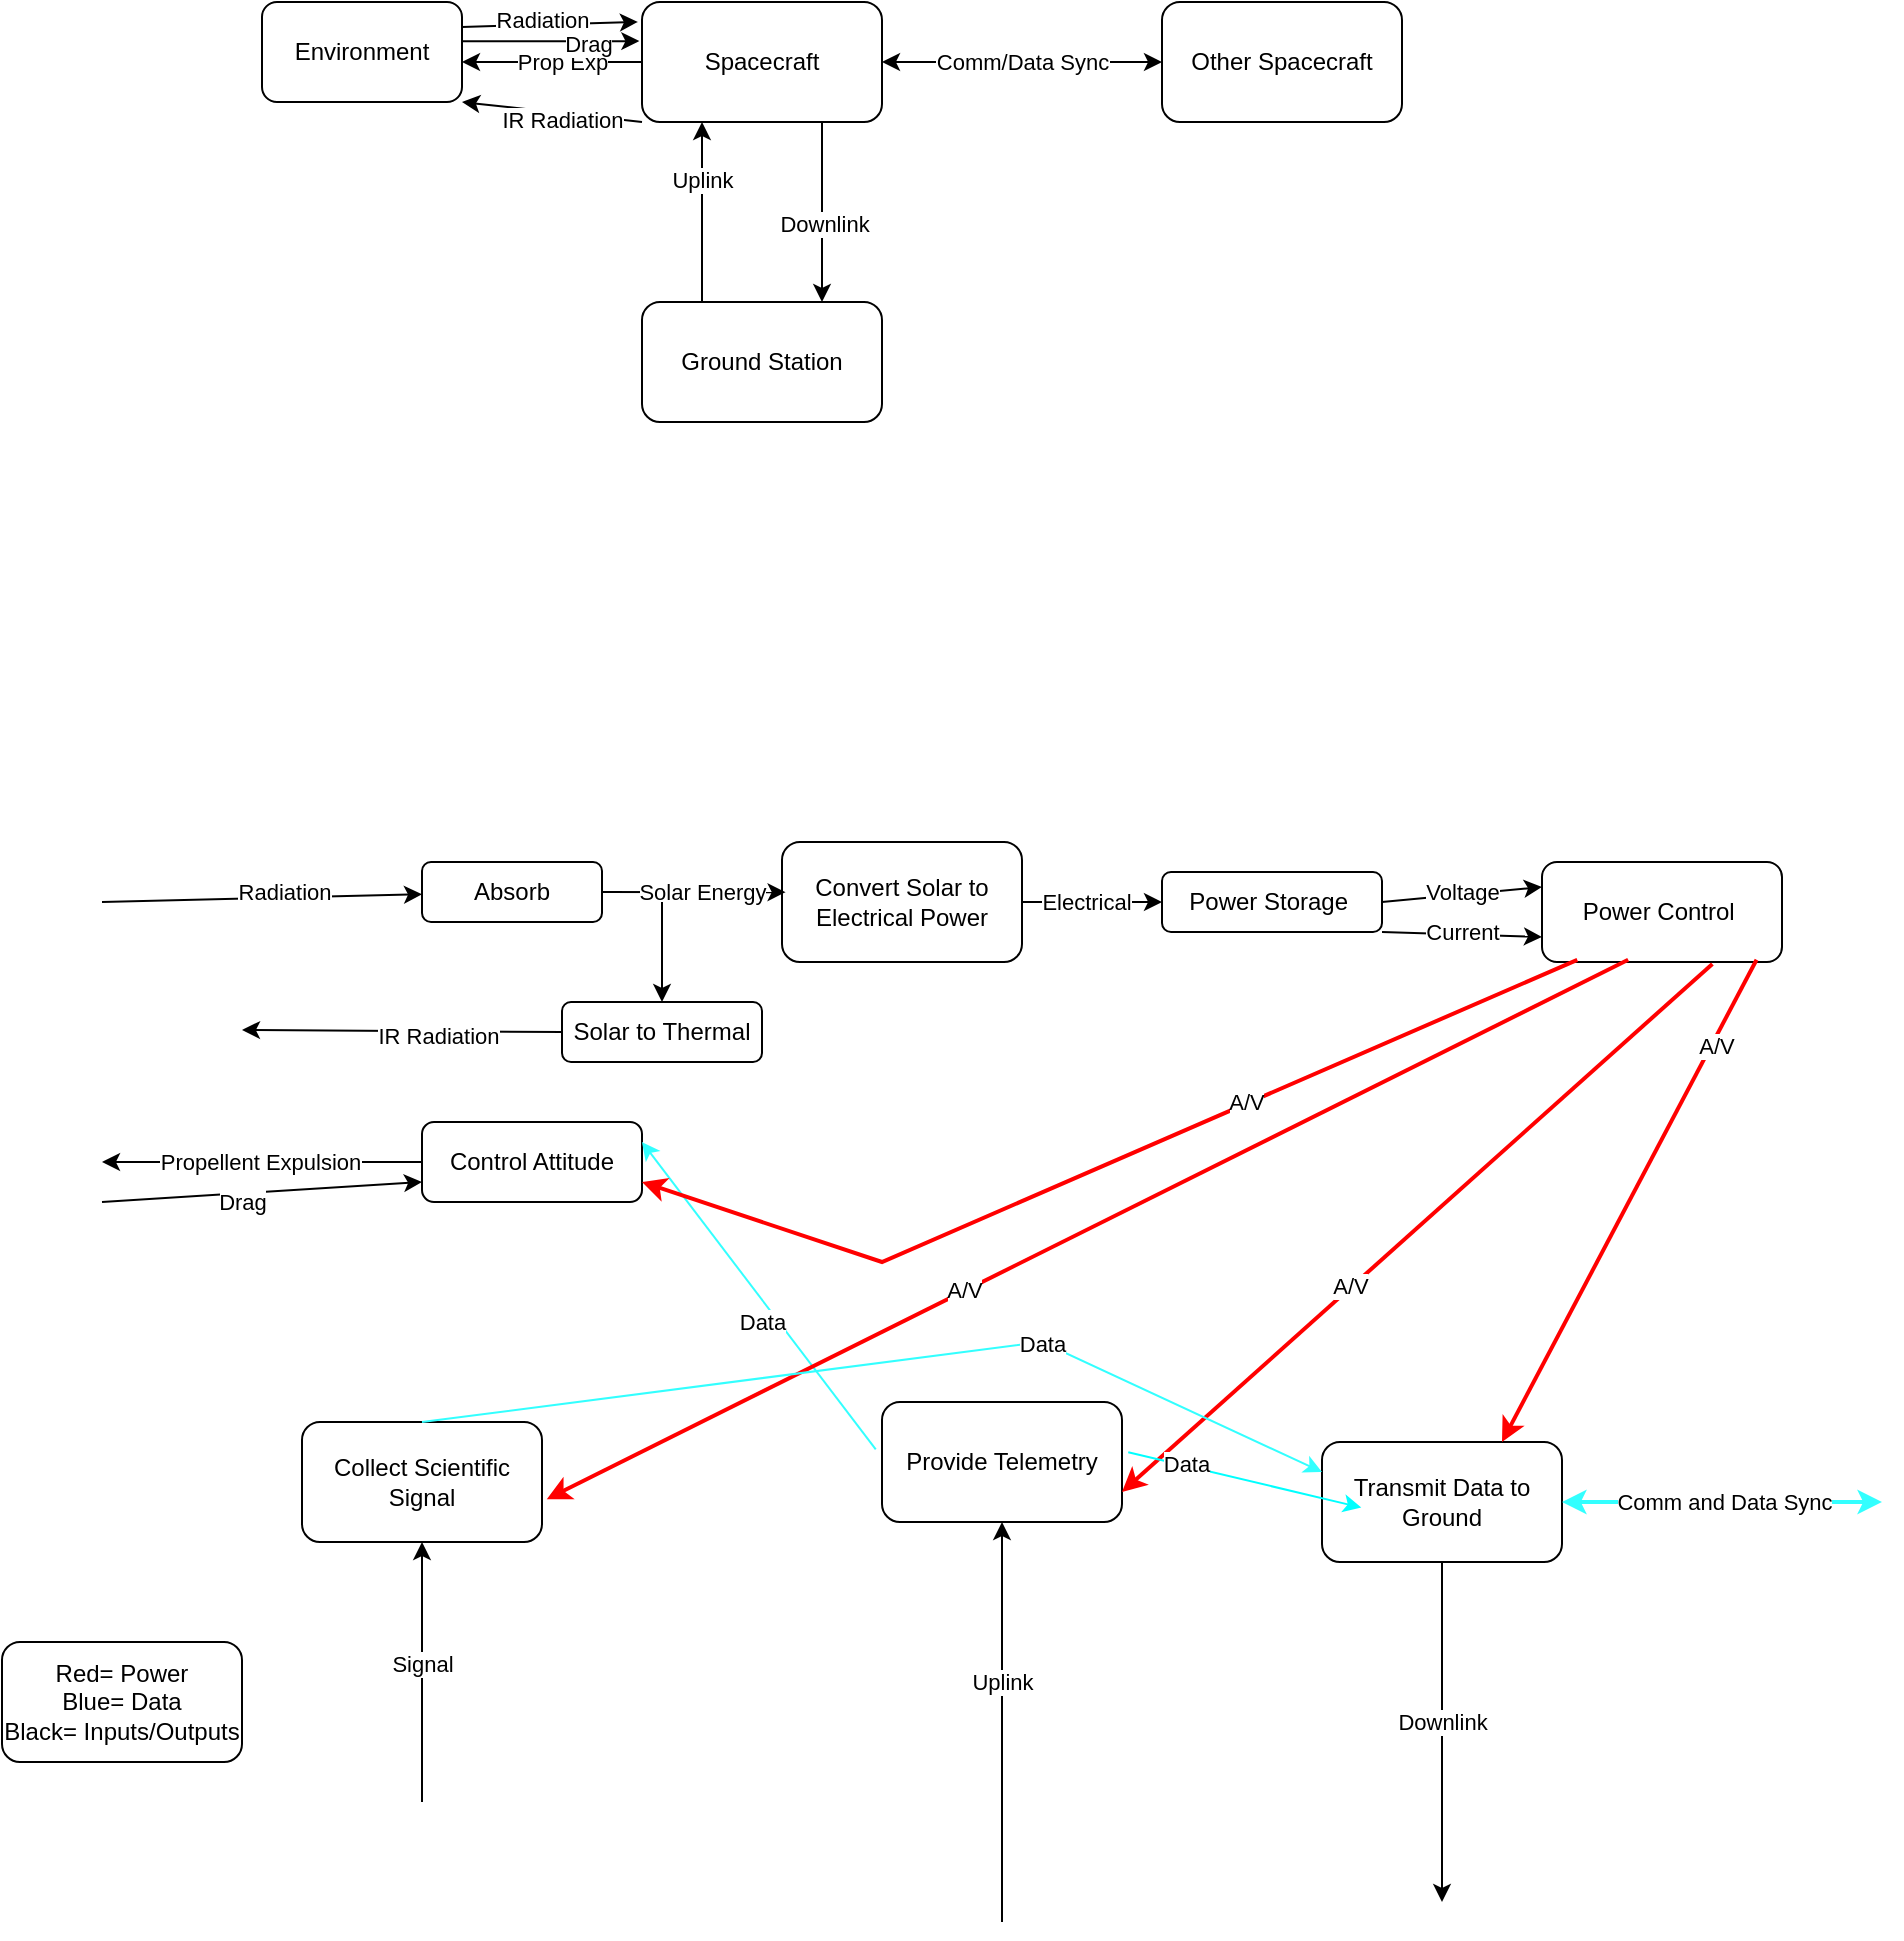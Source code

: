 <mxfile version="16.4.6" type="github">
  <diagram id="UUFABCytDD8GeyhmiAVG" name="Page-1">
    <mxGraphModel dx="1831" dy="548" grid="1" gridSize="10" guides="1" tooltips="1" connect="1" arrows="1" fold="1" page="1" pageScale="1" pageWidth="850" pageHeight="1100" math="0" shadow="0">
      <root>
        <mxCell id="0" />
        <mxCell id="1" parent="0" />
        <mxCell id="qVQaykEVDY0Xehub8VXC-1" value="Environment" style="rounded=1;whiteSpace=wrap;html=1;" vertex="1" parent="1">
          <mxGeometry x="10" y="20" width="100" height="50" as="geometry" />
        </mxCell>
        <mxCell id="qVQaykEVDY0Xehub8VXC-2" value="" style="endArrow=classic;html=1;rounded=0;exitX=1;exitY=0.25;exitDx=0;exitDy=0;entryX=-0.017;entryY=0.166;entryDx=0;entryDy=0;entryPerimeter=0;" edge="1" parent="1" source="qVQaykEVDY0Xehub8VXC-1" target="qVQaykEVDY0Xehub8VXC-3">
          <mxGeometry width="50" height="50" relative="1" as="geometry">
            <mxPoint x="150" y="40" as="sourcePoint" />
            <mxPoint x="190" y="33" as="targetPoint" />
          </mxGeometry>
        </mxCell>
        <mxCell id="qVQaykEVDY0Xehub8VXC-4" value="Radiation" style="edgeLabel;html=1;align=center;verticalAlign=middle;resizable=0;points=[];" vertex="1" connectable="0" parent="qVQaykEVDY0Xehub8VXC-2">
          <mxGeometry x="0.421" y="2" relative="1" as="geometry">
            <mxPoint x="-23" as="offset" />
          </mxGeometry>
        </mxCell>
        <mxCell id="qVQaykEVDY0Xehub8VXC-3" value="Spacecraft" style="rounded=1;whiteSpace=wrap;html=1;" vertex="1" parent="1">
          <mxGeometry x="200" y="20" width="120" height="60" as="geometry" />
        </mxCell>
        <mxCell id="qVQaykEVDY0Xehub8VXC-5" value="" style="endArrow=classic;html=1;rounded=0;entryX=1;entryY=1;entryDx=0;entryDy=0;exitX=0;exitY=1;exitDx=0;exitDy=0;" edge="1" parent="1" source="qVQaykEVDY0Xehub8VXC-3" target="qVQaykEVDY0Xehub8VXC-1">
          <mxGeometry width="50" height="50" relative="1" as="geometry">
            <mxPoint x="150" y="100" as="sourcePoint" />
            <mxPoint x="200" y="50" as="targetPoint" />
          </mxGeometry>
        </mxCell>
        <mxCell id="qVQaykEVDY0Xehub8VXC-6" value="IR Radiation" style="edgeLabel;html=1;align=center;verticalAlign=middle;resizable=0;points=[];" vertex="1" connectable="0" parent="qVQaykEVDY0Xehub8VXC-5">
          <mxGeometry x="-0.355" y="2" relative="1" as="geometry">
            <mxPoint x="-11" as="offset" />
          </mxGeometry>
        </mxCell>
        <mxCell id="qVQaykEVDY0Xehub8VXC-7" value="Ground Station" style="rounded=1;whiteSpace=wrap;html=1;" vertex="1" parent="1">
          <mxGeometry x="200" y="170" width="120" height="60" as="geometry" />
        </mxCell>
        <mxCell id="qVQaykEVDY0Xehub8VXC-8" value="" style="endArrow=classic;html=1;rounded=0;exitX=0.25;exitY=0;exitDx=0;exitDy=0;entryX=0.25;entryY=1;entryDx=0;entryDy=0;" edge="1" parent="1" source="qVQaykEVDY0Xehub8VXC-7" target="qVQaykEVDY0Xehub8VXC-3">
          <mxGeometry width="50" height="50" relative="1" as="geometry">
            <mxPoint x="370" y="90" as="sourcePoint" />
            <mxPoint x="420" y="40" as="targetPoint" />
          </mxGeometry>
        </mxCell>
        <mxCell id="qVQaykEVDY0Xehub8VXC-10" value="Uplink" style="edgeLabel;html=1;align=center;verticalAlign=middle;resizable=0;points=[];" vertex="1" connectable="0" parent="qVQaykEVDY0Xehub8VXC-8">
          <mxGeometry x="0.35" relative="1" as="geometry">
            <mxPoint as="offset" />
          </mxGeometry>
        </mxCell>
        <mxCell id="qVQaykEVDY0Xehub8VXC-9" value="" style="endArrow=classic;html=1;rounded=0;exitX=0.75;exitY=1;exitDx=0;exitDy=0;entryX=0.75;entryY=0;entryDx=0;entryDy=0;" edge="1" parent="1" source="qVQaykEVDY0Xehub8VXC-3" target="qVQaykEVDY0Xehub8VXC-7">
          <mxGeometry width="50" height="50" relative="1" as="geometry">
            <mxPoint x="370" y="90" as="sourcePoint" />
            <mxPoint x="420" y="40" as="targetPoint" />
          </mxGeometry>
        </mxCell>
        <mxCell id="qVQaykEVDY0Xehub8VXC-11" value="Downlink" style="edgeLabel;html=1;align=center;verticalAlign=middle;resizable=0;points=[];" vertex="1" connectable="0" parent="qVQaykEVDY0Xehub8VXC-9">
          <mxGeometry x="-0.611" y="1" relative="1" as="geometry">
            <mxPoint y="33" as="offset" />
          </mxGeometry>
        </mxCell>
        <mxCell id="qVQaykEVDY0Xehub8VXC-12" value="Other Spacecraft" style="rounded=1;whiteSpace=wrap;html=1;" vertex="1" parent="1">
          <mxGeometry x="460" y="20" width="120" height="60" as="geometry" />
        </mxCell>
        <mxCell id="qVQaykEVDY0Xehub8VXC-13" value="" style="endArrow=classic;startArrow=classic;html=1;rounded=0;entryX=0;entryY=0.5;entryDx=0;entryDy=0;exitX=1;exitY=0.5;exitDx=0;exitDy=0;" edge="1" parent="1" source="qVQaykEVDY0Xehub8VXC-3" target="qVQaykEVDY0Xehub8VXC-12">
          <mxGeometry width="50" height="50" relative="1" as="geometry">
            <mxPoint x="350" y="80" as="sourcePoint" />
            <mxPoint x="400" y="30" as="targetPoint" />
          </mxGeometry>
        </mxCell>
        <mxCell id="qVQaykEVDY0Xehub8VXC-14" value="Comm/Data Sync" style="edgeLabel;html=1;align=center;verticalAlign=middle;resizable=0;points=[];" vertex="1" connectable="0" parent="qVQaykEVDY0Xehub8VXC-13">
          <mxGeometry x="0.413" y="1" relative="1" as="geometry">
            <mxPoint x="-29" y="1" as="offset" />
          </mxGeometry>
        </mxCell>
        <mxCell id="qVQaykEVDY0Xehub8VXC-19" value="" style="endArrow=classic;html=1;rounded=0;exitX=0;exitY=0.5;exitDx=0;exitDy=0;" edge="1" parent="1" source="qVQaykEVDY0Xehub8VXC-31">
          <mxGeometry width="50" height="50" relative="1" as="geometry">
            <mxPoint x="80" y="534.0" as="sourcePoint" />
            <mxPoint y="534" as="targetPoint" />
          </mxGeometry>
        </mxCell>
        <mxCell id="qVQaykEVDY0Xehub8VXC-20" value="IR Radiation" style="edgeLabel;html=1;align=center;verticalAlign=middle;resizable=0;points=[];" vertex="1" connectable="0" parent="qVQaykEVDY0Xehub8VXC-19">
          <mxGeometry x="-0.355" y="2" relative="1" as="geometry">
            <mxPoint x="-11" as="offset" />
          </mxGeometry>
        </mxCell>
        <mxCell id="qVQaykEVDY0Xehub8VXC-21" value="" style="endArrow=classic;html=1;rounded=0;" edge="1" parent="1" target="qVQaykEVDY0Xehub8VXC-27">
          <mxGeometry width="50" height="50" relative="1" as="geometry">
            <mxPoint x="-70" y="470" as="sourcePoint" />
            <mxPoint x="37.96" y="510.0" as="targetPoint" />
          </mxGeometry>
        </mxCell>
        <mxCell id="qVQaykEVDY0Xehub8VXC-22" value="Radiation" style="edgeLabel;html=1;align=center;verticalAlign=middle;resizable=0;points=[];" vertex="1" connectable="0" parent="qVQaykEVDY0Xehub8VXC-21">
          <mxGeometry x="0.421" y="2" relative="1" as="geometry">
            <mxPoint x="-23" as="offset" />
          </mxGeometry>
        </mxCell>
        <mxCell id="qVQaykEVDY0Xehub8VXC-23" value="" style="endArrow=classic;html=1;rounded=0;entryX=0.5;entryY=1;entryDx=0;entryDy=0;" edge="1" parent="1" target="qVQaykEVDY0Xehub8VXC-48">
          <mxGeometry width="50" height="50" relative="1" as="geometry">
            <mxPoint x="380" y="980" as="sourcePoint" />
            <mxPoint x="250" y="900" as="targetPoint" />
          </mxGeometry>
        </mxCell>
        <mxCell id="qVQaykEVDY0Xehub8VXC-24" value="Uplink" style="edgeLabel;html=1;align=center;verticalAlign=middle;resizable=0;points=[];" vertex="1" connectable="0" parent="qVQaykEVDY0Xehub8VXC-23">
          <mxGeometry x="0.35" relative="1" as="geometry">
            <mxPoint y="15" as="offset" />
          </mxGeometry>
        </mxCell>
        <mxCell id="qVQaykEVDY0Xehub8VXC-25" value="" style="endArrow=classic;html=1;rounded=0;exitX=0.5;exitY=1;exitDx=0;exitDy=0;entryX=0.75;entryY=0;entryDx=0;entryDy=0;" edge="1" parent="1" source="qVQaykEVDY0Xehub8VXC-43">
          <mxGeometry width="50" height="50" relative="1" as="geometry">
            <mxPoint x="600" y="880" as="sourcePoint" />
            <mxPoint x="600" y="970" as="targetPoint" />
          </mxGeometry>
        </mxCell>
        <mxCell id="qVQaykEVDY0Xehub8VXC-26" value="Downlink" style="edgeLabel;html=1;align=center;verticalAlign=middle;resizable=0;points=[];" vertex="1" connectable="0" parent="qVQaykEVDY0Xehub8VXC-25">
          <mxGeometry x="-0.611" y="1" relative="1" as="geometry">
            <mxPoint x="-1" y="47" as="offset" />
          </mxGeometry>
        </mxCell>
        <mxCell id="qVQaykEVDY0Xehub8VXC-27" value="Absorb" style="rounded=1;whiteSpace=wrap;html=1;" vertex="1" parent="1">
          <mxGeometry x="90" y="450" width="90" height="30" as="geometry" />
        </mxCell>
        <mxCell id="qVQaykEVDY0Xehub8VXC-28" value="Convert Solar to Electrical Power" style="rounded=1;whiteSpace=wrap;html=1;" vertex="1" parent="1">
          <mxGeometry x="270" y="440" width="120" height="60" as="geometry" />
        </mxCell>
        <mxCell id="qVQaykEVDY0Xehub8VXC-29" value="" style="endArrow=classic;html=1;rounded=0;exitX=1;exitY=0.5;exitDx=0;exitDy=0;entryX=0.015;entryY=0.418;entryDx=0;entryDy=0;entryPerimeter=0;" edge="1" parent="1" source="qVQaykEVDY0Xehub8VXC-27" target="qVQaykEVDY0Xehub8VXC-28">
          <mxGeometry width="50" height="50" relative="1" as="geometry">
            <mxPoint x="400" y="540" as="sourcePoint" />
            <mxPoint x="450" y="490" as="targetPoint" />
          </mxGeometry>
        </mxCell>
        <mxCell id="qVQaykEVDY0Xehub8VXC-30" value="Solar Energy" style="edgeLabel;html=1;align=center;verticalAlign=middle;resizable=0;points=[];" vertex="1" connectable="0" parent="qVQaykEVDY0Xehub8VXC-29">
          <mxGeometry x="0.458" y="-2" relative="1" as="geometry">
            <mxPoint x="-17" y="-2" as="offset" />
          </mxGeometry>
        </mxCell>
        <mxCell id="qVQaykEVDY0Xehub8VXC-31" value="Solar to Thermal" style="rounded=1;whiteSpace=wrap;html=1;" vertex="1" parent="1">
          <mxGeometry x="160" y="520" width="100" height="30" as="geometry" />
        </mxCell>
        <mxCell id="qVQaykEVDY0Xehub8VXC-32" value="" style="endArrow=classic;html=1;rounded=0;entryX=0.5;entryY=0;entryDx=0;entryDy=0;" edge="1" parent="1" target="qVQaykEVDY0Xehub8VXC-31">
          <mxGeometry width="50" height="50" relative="1" as="geometry">
            <mxPoint x="210" y="470" as="sourcePoint" />
            <mxPoint x="250" y="460" as="targetPoint" />
          </mxGeometry>
        </mxCell>
        <mxCell id="qVQaykEVDY0Xehub8VXC-33" value="" style="endArrow=classic;html=1;rounded=0;exitX=1;exitY=0.5;exitDx=0;exitDy=0;entryX=0;entryY=0.5;entryDx=0;entryDy=0;" edge="1" parent="1" source="qVQaykEVDY0Xehub8VXC-28" target="qVQaykEVDY0Xehub8VXC-34">
          <mxGeometry width="50" height="50" relative="1" as="geometry">
            <mxPoint x="400" y="610" as="sourcePoint" />
            <mxPoint x="450" y="560" as="targetPoint" />
          </mxGeometry>
        </mxCell>
        <mxCell id="qVQaykEVDY0Xehub8VXC-36" value="Electrical" style="edgeLabel;html=1;align=center;verticalAlign=middle;resizable=0;points=[];" vertex="1" connectable="0" parent="qVQaykEVDY0Xehub8VXC-33">
          <mxGeometry x="-0.482" relative="1" as="geometry">
            <mxPoint x="14" as="offset" />
          </mxGeometry>
        </mxCell>
        <mxCell id="qVQaykEVDY0Xehub8VXC-34" value="Power Storage&amp;nbsp;" style="rounded=1;whiteSpace=wrap;html=1;" vertex="1" parent="1">
          <mxGeometry x="460" y="455" width="110" height="30" as="geometry" />
        </mxCell>
        <mxCell id="qVQaykEVDY0Xehub8VXC-35" value="Power Control&amp;nbsp;" style="rounded=1;whiteSpace=wrap;html=1;" vertex="1" parent="1">
          <mxGeometry x="650" y="450" width="120" height="50" as="geometry" />
        </mxCell>
        <mxCell id="qVQaykEVDY0Xehub8VXC-37" value="" style="endArrow=classic;html=1;rounded=0;exitX=1;exitY=0.5;exitDx=0;exitDy=0;entryX=0;entryY=0.25;entryDx=0;entryDy=0;" edge="1" parent="1" source="qVQaykEVDY0Xehub8VXC-34" target="qVQaykEVDY0Xehub8VXC-35">
          <mxGeometry width="50" height="50" relative="1" as="geometry">
            <mxPoint x="580" y="465" as="sourcePoint" />
            <mxPoint x="630" y="415" as="targetPoint" />
          </mxGeometry>
        </mxCell>
        <mxCell id="qVQaykEVDY0Xehub8VXC-41" value="Voltage" style="edgeLabel;html=1;align=center;verticalAlign=middle;resizable=0;points=[];" vertex="1" connectable="0" parent="qVQaykEVDY0Xehub8VXC-37">
          <mxGeometry x="0.401" y="1" relative="1" as="geometry">
            <mxPoint x="-16" y="1" as="offset" />
          </mxGeometry>
        </mxCell>
        <mxCell id="qVQaykEVDY0Xehub8VXC-40" value="" style="endArrow=classic;html=1;rounded=0;entryX=0;entryY=0.75;entryDx=0;entryDy=0;exitX=1;exitY=1;exitDx=0;exitDy=0;" edge="1" parent="1" source="qVQaykEVDY0Xehub8VXC-34" target="qVQaykEVDY0Xehub8VXC-35">
          <mxGeometry width="50" height="50" relative="1" as="geometry">
            <mxPoint x="550" y="550" as="sourcePoint" />
            <mxPoint x="600" y="500" as="targetPoint" />
          </mxGeometry>
        </mxCell>
        <mxCell id="qVQaykEVDY0Xehub8VXC-42" value="Current" style="edgeLabel;html=1;align=center;verticalAlign=middle;resizable=0;points=[];" vertex="1" connectable="0" parent="qVQaykEVDY0Xehub8VXC-40">
          <mxGeometry x="0.252" y="-1" relative="1" as="geometry">
            <mxPoint x="-10" y="-3" as="offset" />
          </mxGeometry>
        </mxCell>
        <mxCell id="qVQaykEVDY0Xehub8VXC-43" value="Transmit Data to Ground" style="rounded=1;whiteSpace=wrap;html=1;" vertex="1" parent="1">
          <mxGeometry x="540" y="740" width="120" height="60" as="geometry" />
        </mxCell>
        <mxCell id="qVQaykEVDY0Xehub8VXC-44" value="" style="endArrow=classic;html=1;rounded=0;exitX=0.894;exitY=0.978;exitDx=0;exitDy=0;exitPerimeter=0;entryX=0.75;entryY=0;entryDx=0;entryDy=0;strokeColor=#FF0000;strokeWidth=2;" edge="1" parent="1" source="qVQaykEVDY0Xehub8VXC-35" target="qVQaykEVDY0Xehub8VXC-43">
          <mxGeometry width="50" height="50" relative="1" as="geometry">
            <mxPoint x="400" y="610" as="sourcePoint" />
            <mxPoint x="450" y="560" as="targetPoint" />
          </mxGeometry>
        </mxCell>
        <mxCell id="qVQaykEVDY0Xehub8VXC-46" value="A/V" style="edgeLabel;html=1;align=center;verticalAlign=middle;resizable=0;points=[];" vertex="1" connectable="0" parent="qVQaykEVDY0Xehub8VXC-44">
          <mxGeometry x="-0.65" y="2" relative="1" as="geometry">
            <mxPoint as="offset" />
          </mxGeometry>
        </mxCell>
        <mxCell id="qVQaykEVDY0Xehub8VXC-48" value="Provide Telemetry" style="rounded=1;whiteSpace=wrap;html=1;" vertex="1" parent="1">
          <mxGeometry x="320" y="720" width="120" height="60" as="geometry" />
        </mxCell>
        <mxCell id="qVQaykEVDY0Xehub8VXC-49" value="Control Attitude" style="rounded=1;whiteSpace=wrap;html=1;" vertex="1" parent="1">
          <mxGeometry x="90" y="580" width="110" height="40" as="geometry" />
        </mxCell>
        <mxCell id="qVQaykEVDY0Xehub8VXC-50" value="" style="endArrow=classic;html=1;rounded=0;exitX=0;exitY=0.5;exitDx=0;exitDy=0;" edge="1" parent="1" source="qVQaykEVDY0Xehub8VXC-49">
          <mxGeometry width="50" height="50" relative="1" as="geometry">
            <mxPoint x="-40" y="610" as="sourcePoint" />
            <mxPoint x="-70" y="600" as="targetPoint" />
          </mxGeometry>
        </mxCell>
        <mxCell id="qVQaykEVDY0Xehub8VXC-51" value="Propellent Expulsion" style="edgeLabel;html=1;align=center;verticalAlign=middle;resizable=0;points=[];" vertex="1" connectable="0" parent="qVQaykEVDY0Xehub8VXC-50">
          <mxGeometry x="0.432" relative="1" as="geometry">
            <mxPoint x="33" as="offset" />
          </mxGeometry>
        </mxCell>
        <mxCell id="qVQaykEVDY0Xehub8VXC-52" value="" style="endArrow=classic;html=1;rounded=0;exitX=0;exitY=0.5;exitDx=0;exitDy=0;" edge="1" parent="1" source="qVQaykEVDY0Xehub8VXC-3">
          <mxGeometry width="50" height="50" relative="1" as="geometry">
            <mxPoint x="310" y="130" as="sourcePoint" />
            <mxPoint x="110" y="50" as="targetPoint" />
          </mxGeometry>
        </mxCell>
        <mxCell id="qVQaykEVDY0Xehub8VXC-53" value="Prop Exp" style="edgeLabel;html=1;align=center;verticalAlign=middle;resizable=0;points=[];" vertex="1" connectable="0" parent="qVQaykEVDY0Xehub8VXC-52">
          <mxGeometry x="-0.357" y="1" relative="1" as="geometry">
            <mxPoint x="-11" y="-1" as="offset" />
          </mxGeometry>
        </mxCell>
        <mxCell id="qVQaykEVDY0Xehub8VXC-58" value="" style="endArrow=classic;html=1;rounded=0;exitX=0.71;exitY=1.019;exitDx=0;exitDy=0;exitPerimeter=0;entryX=1;entryY=0.75;entryDx=0;entryDy=0;strokeWidth=2;strokeColor=#FF0000;" edge="1" parent="1" source="qVQaykEVDY0Xehub8VXC-35" target="qVQaykEVDY0Xehub8VXC-48">
          <mxGeometry width="50" height="50" relative="1" as="geometry">
            <mxPoint x="310" y="610" as="sourcePoint" />
            <mxPoint x="360" y="560" as="targetPoint" />
          </mxGeometry>
        </mxCell>
        <mxCell id="qVQaykEVDY0Xehub8VXC-59" value="A/V" style="edgeLabel;html=1;align=center;verticalAlign=middle;resizable=0;points=[];" vertex="1" connectable="0" parent="qVQaykEVDY0Xehub8VXC-58">
          <mxGeometry x="0.226" y="-1" relative="1" as="geometry">
            <mxPoint as="offset" />
          </mxGeometry>
        </mxCell>
        <mxCell id="qVQaykEVDY0Xehub8VXC-63" value="" style="endArrow=classic;html=1;rounded=0;exitX=1.004;exitY=0.392;exitDx=0;exitDy=0;exitPerimeter=0;entryX=-0.011;entryY=0.326;entryDx=0;entryDy=0;entryPerimeter=0;" edge="1" parent="1" source="qVQaykEVDY0Xehub8VXC-1" target="qVQaykEVDY0Xehub8VXC-3">
          <mxGeometry width="50" height="50" relative="1" as="geometry">
            <mxPoint x="310" y="200" as="sourcePoint" />
            <mxPoint x="360" y="150" as="targetPoint" />
          </mxGeometry>
        </mxCell>
        <mxCell id="qVQaykEVDY0Xehub8VXC-64" value="Drag" style="edgeLabel;html=1;align=center;verticalAlign=middle;resizable=0;points=[];" vertex="1" connectable="0" parent="qVQaykEVDY0Xehub8VXC-63">
          <mxGeometry x="0.421" y="-1" relative="1" as="geometry">
            <mxPoint as="offset" />
          </mxGeometry>
        </mxCell>
        <mxCell id="qVQaykEVDY0Xehub8VXC-65" value="" style="endArrow=classic;html=1;rounded=0;entryX=0;entryY=0.75;entryDx=0;entryDy=0;" edge="1" parent="1" target="qVQaykEVDY0Xehub8VXC-49">
          <mxGeometry width="50" height="50" relative="1" as="geometry">
            <mxPoint x="-70" y="620" as="sourcePoint" />
            <mxPoint y="620" as="targetPoint" />
          </mxGeometry>
        </mxCell>
        <mxCell id="qVQaykEVDY0Xehub8VXC-66" value="Drag" style="edgeLabel;html=1;align=center;verticalAlign=middle;resizable=0;points=[];" vertex="1" connectable="0" parent="qVQaykEVDY0Xehub8VXC-65">
          <mxGeometry x="-0.764" y="-2" relative="1" as="geometry">
            <mxPoint x="51" y="-1" as="offset" />
          </mxGeometry>
        </mxCell>
        <mxCell id="qVQaykEVDY0Xehub8VXC-67" value="" style="endArrow=classic;html=1;rounded=0;exitX=1.026;exitY=0.418;exitDx=0;exitDy=0;entryX=0;entryY=0.5;entryDx=0;entryDy=0;strokeColor=#00FFFF;exitPerimeter=0;" edge="1" parent="1" source="qVQaykEVDY0Xehub8VXC-48">
          <mxGeometry width="50" height="50" relative="1" as="geometry">
            <mxPoint x="490.0" y="767.21" as="sourcePoint" />
            <mxPoint x="559.64" y="772.79" as="targetPoint" />
          </mxGeometry>
        </mxCell>
        <mxCell id="qVQaykEVDY0Xehub8VXC-68" value="Data" style="edgeLabel;html=1;align=center;verticalAlign=middle;resizable=0;points=[];" vertex="1" connectable="0" parent="qVQaykEVDY0Xehub8VXC-67">
          <mxGeometry x="-0.51" y="1" relative="1" as="geometry">
            <mxPoint as="offset" />
          </mxGeometry>
        </mxCell>
        <mxCell id="qVQaykEVDY0Xehub8VXC-72" value="" style="endArrow=classic;html=1;rounded=0;entryX=1;entryY=0.25;entryDx=0;entryDy=0;exitX=-0.026;exitY=0.395;exitDx=0;exitDy=0;strokeColor=#33FFFF;exitPerimeter=0;" edge="1" parent="1" source="qVQaykEVDY0Xehub8VXC-48" target="qVQaykEVDY0Xehub8VXC-49">
          <mxGeometry width="50" height="50" relative="1" as="geometry">
            <mxPoint x="280" y="580" as="sourcePoint" />
            <mxPoint x="360" y="630" as="targetPoint" />
          </mxGeometry>
        </mxCell>
        <mxCell id="qVQaykEVDY0Xehub8VXC-73" value="Data" style="edgeLabel;html=1;align=center;verticalAlign=middle;resizable=0;points=[];" vertex="1" connectable="0" parent="qVQaykEVDY0Xehub8VXC-72">
          <mxGeometry x="-0.546" relative="1" as="geometry">
            <mxPoint x="-30" y="-29" as="offset" />
          </mxGeometry>
        </mxCell>
        <mxCell id="qVQaykEVDY0Xehub8VXC-74" value="" style="endArrow=classic;html=1;rounded=0;entryX=1;entryY=0.75;entryDx=0;entryDy=0;exitX=0.147;exitY=0.978;exitDx=0;exitDy=0;exitPerimeter=0;fillColor=#f8cecc;strokeColor=#FF0000;strokeWidth=2;" edge="1" parent="1" source="qVQaykEVDY0Xehub8VXC-35" target="qVQaykEVDY0Xehub8VXC-49">
          <mxGeometry width="50" height="50" relative="1" as="geometry">
            <mxPoint x="470" y="575" as="sourcePoint" />
            <mxPoint x="520" y="525" as="targetPoint" />
            <Array as="points">
              <mxPoint x="320" y="650" />
            </Array>
          </mxGeometry>
        </mxCell>
        <mxCell id="qVQaykEVDY0Xehub8VXC-75" value="A/V" style="edgeLabel;html=1;align=center;verticalAlign=middle;resizable=0;points=[];" vertex="1" connectable="0" parent="qVQaykEVDY0Xehub8VXC-74">
          <mxGeometry x="-0.287" y="-1" relative="1" as="geometry">
            <mxPoint as="offset" />
          </mxGeometry>
        </mxCell>
        <mxCell id="qVQaykEVDY0Xehub8VXC-76" value="" style="endArrow=classic;startArrow=classic;html=1;rounded=0;strokeColor=#33FFFF;strokeWidth=2;exitX=1;exitY=0.5;exitDx=0;exitDy=0;" edge="1" parent="1" source="qVQaykEVDY0Xehub8VXC-43">
          <mxGeometry width="50" height="50" relative="1" as="geometry">
            <mxPoint x="710" y="790" as="sourcePoint" />
            <mxPoint x="820" y="770" as="targetPoint" />
          </mxGeometry>
        </mxCell>
        <mxCell id="qVQaykEVDY0Xehub8VXC-77" value="Comm and Data Sync" style="edgeLabel;html=1;align=center;verticalAlign=middle;resizable=0;points=[];" vertex="1" connectable="0" parent="qVQaykEVDY0Xehub8VXC-76">
          <mxGeometry x="0.406" y="1" relative="1" as="geometry">
            <mxPoint x="-32" y="1" as="offset" />
          </mxGeometry>
        </mxCell>
        <mxCell id="qVQaykEVDY0Xehub8VXC-78" value="Collect Scientific Signal" style="rounded=1;whiteSpace=wrap;html=1;" vertex="1" parent="1">
          <mxGeometry x="30" y="730" width="120" height="60" as="geometry" />
        </mxCell>
        <mxCell id="qVQaykEVDY0Xehub8VXC-79" value="" style="endArrow=classic;html=1;rounded=0;exitX=0.359;exitY=0.978;exitDx=0;exitDy=0;exitPerimeter=0;entryX=1.02;entryY=0.643;entryDx=0;entryDy=0;strokeWidth=2;strokeColor=#FF0000;entryPerimeter=0;" edge="1" parent="1" source="qVQaykEVDY0Xehub8VXC-35" target="qVQaykEVDY0Xehub8VXC-78">
          <mxGeometry width="50" height="50" relative="1" as="geometry">
            <mxPoint x="660.0" y="500.0" as="sourcePoint" />
            <mxPoint x="364.8" y="764.05" as="targetPoint" />
          </mxGeometry>
        </mxCell>
        <mxCell id="qVQaykEVDY0Xehub8VXC-80" value="A/V" style="edgeLabel;html=1;align=center;verticalAlign=middle;resizable=0;points=[];" vertex="1" connectable="0" parent="qVQaykEVDY0Xehub8VXC-79">
          <mxGeometry x="0.226" y="-1" relative="1" as="geometry">
            <mxPoint as="offset" />
          </mxGeometry>
        </mxCell>
        <mxCell id="qVQaykEVDY0Xehub8VXC-81" value="" style="endArrow=classic;html=1;rounded=0;strokeColor=#000000;strokeWidth=1;entryX=0.5;entryY=1;entryDx=0;entryDy=0;" edge="1" parent="1" target="qVQaykEVDY0Xehub8VXC-78">
          <mxGeometry width="50" height="50" relative="1" as="geometry">
            <mxPoint x="90" y="920" as="sourcePoint" />
            <mxPoint x="110" y="870" as="targetPoint" />
          </mxGeometry>
        </mxCell>
        <mxCell id="qVQaykEVDY0Xehub8VXC-82" value="Signal" style="edgeLabel;html=1;align=center;verticalAlign=middle;resizable=0;points=[];" vertex="1" connectable="0" parent="qVQaykEVDY0Xehub8VXC-81">
          <mxGeometry x="-0.378" relative="1" as="geometry">
            <mxPoint y="-29" as="offset" />
          </mxGeometry>
        </mxCell>
        <mxCell id="qVQaykEVDY0Xehub8VXC-83" value="" style="endArrow=classic;html=1;rounded=0;exitX=0.5;exitY=0;exitDx=0;exitDy=0;strokeColor=#33FFFF;entryX=0;entryY=0.25;entryDx=0;entryDy=0;" edge="1" parent="1" source="qVQaykEVDY0Xehub8VXC-78" target="qVQaykEVDY0Xehub8VXC-43">
          <mxGeometry width="50" height="50" relative="1" as="geometry">
            <mxPoint x="268.44" y="803.7" as="sourcePoint" />
            <mxPoint x="390" y="670" as="targetPoint" />
            <Array as="points">
              <mxPoint x="400" y="690" />
            </Array>
          </mxGeometry>
        </mxCell>
        <mxCell id="qVQaykEVDY0Xehub8VXC-84" value="Data" style="edgeLabel;html=1;align=center;verticalAlign=middle;resizable=0;points=[];" vertex="1" connectable="0" parent="qVQaykEVDY0Xehub8VXC-83">
          <mxGeometry x="-0.546" relative="1" as="geometry">
            <mxPoint x="205" y="-26" as="offset" />
          </mxGeometry>
        </mxCell>
        <mxCell id="qVQaykEVDY0Xehub8VXC-85" value="Red= Power&lt;br&gt;Blue= Data&lt;br&gt;Black= Inputs/Outputs" style="rounded=1;whiteSpace=wrap;html=1;" vertex="1" parent="1">
          <mxGeometry x="-120" y="840" width="120" height="60" as="geometry" />
        </mxCell>
      </root>
    </mxGraphModel>
  </diagram>
</mxfile>
